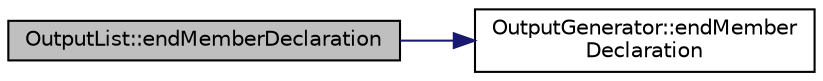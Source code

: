 digraph "OutputList::endMemberDeclaration"
{
 // LATEX_PDF_SIZE
  edge [fontname="Helvetica",fontsize="10",labelfontname="Helvetica",labelfontsize="10"];
  node [fontname="Helvetica",fontsize="10",shape=record];
  rankdir="LR";
  Node1 [label="OutputList::endMemberDeclaration",height=0.2,width=0.4,color="black", fillcolor="grey75", style="filled", fontcolor="black",tooltip=" "];
  Node1 -> Node2 [color="midnightblue",fontsize="10",style="solid",fontname="Helvetica"];
  Node2 [label="OutputGenerator::endMember\lDeclaration",height=0.2,width=0.4,color="black", fillcolor="white", style="filled",URL="$classOutputGenerator.html#ac96ab70ec88c939d38f0eacc11e8ced9",tooltip=" "];
}
